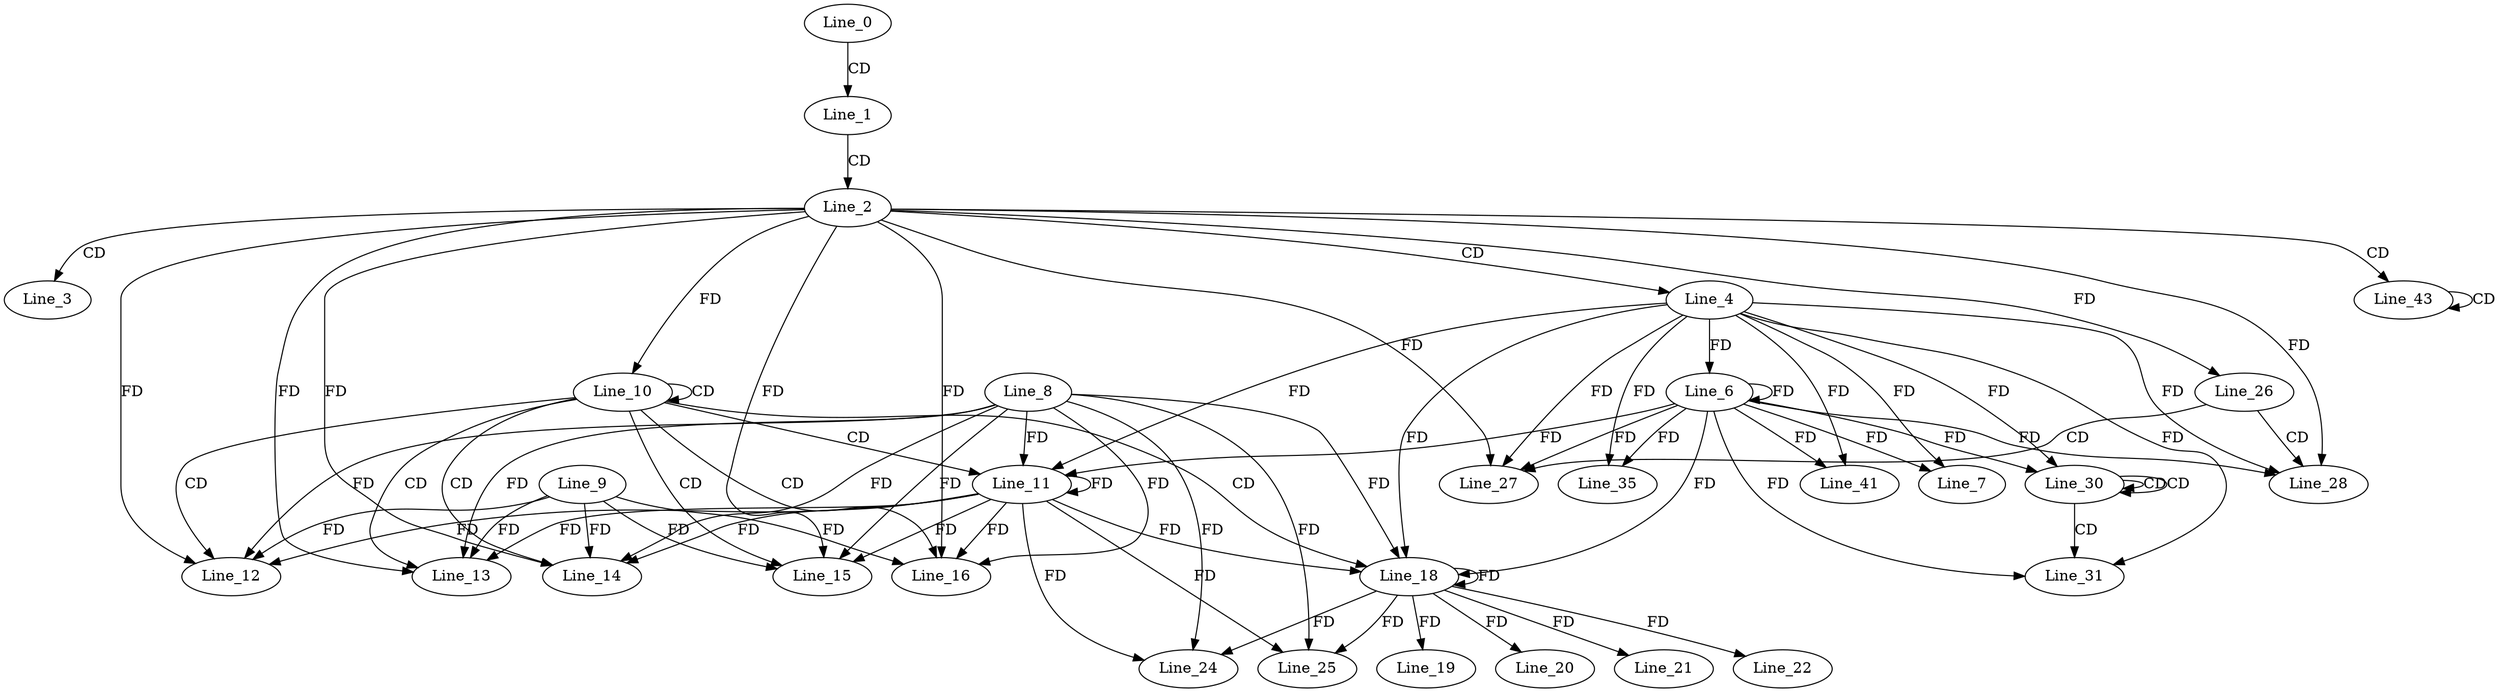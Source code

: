 digraph G {
  Line_0;
  Line_1;
  Line_2;
  Line_3;
  Line_4;
  Line_6;
  Line_6;
  Line_7;
  Line_10;
  Line_10;
  Line_10;
  Line_10;
  Line_10;
  Line_11;
  Line_8;
  Line_11;
  Line_12;
  Line_9;
  Line_12;
  Line_12;
  Line_13;
  Line_13;
  Line_13;
  Line_14;
  Line_14;
  Line_14;
  Line_15;
  Line_15;
  Line_15;
  Line_16;
  Line_16;
  Line_16;
  Line_18;
  Line_18;
  Line_19;
  Line_19;
  Line_19;
  Line_20;
  Line_20;
  Line_20;
  Line_21;
  Line_21;
  Line_21;
  Line_22;
  Line_22;
  Line_22;
  Line_24;
  Line_25;
  Line_26;
  Line_26;
  Line_27;
  Line_27;
  Line_28;
  Line_30;
  Line_30;
  Line_30;
  Line_31;
  Line_35;
  Line_41;
  Line_43;
  Line_43;
  Line_43;
  Line_0 -> Line_1 [ label="CD" ];
  Line_1 -> Line_2 [ label="CD" ];
  Line_2 -> Line_3 [ label="CD" ];
  Line_2 -> Line_4 [ label="CD" ];
  Line_4 -> Line_6 [ label="FD" ];
  Line_6 -> Line_6 [ label="FD" ];
  Line_4 -> Line_7 [ label="FD" ];
  Line_6 -> Line_7 [ label="FD" ];
  Line_2 -> Line_10 [ label="FD" ];
  Line_10 -> Line_10 [ label="CD" ];
  Line_10 -> Line_11 [ label="CD" ];
  Line_8 -> Line_11 [ label="FD" ];
  Line_11 -> Line_11 [ label="FD" ];
  Line_4 -> Line_11 [ label="FD" ];
  Line_6 -> Line_11 [ label="FD" ];
  Line_10 -> Line_12 [ label="CD" ];
  Line_8 -> Line_12 [ label="FD" ];
  Line_11 -> Line_12 [ label="FD" ];
  Line_9 -> Line_12 [ label="FD" ];
  Line_2 -> Line_12 [ label="FD" ];
  Line_10 -> Line_13 [ label="CD" ];
  Line_8 -> Line_13 [ label="FD" ];
  Line_11 -> Line_13 [ label="FD" ];
  Line_9 -> Line_13 [ label="FD" ];
  Line_2 -> Line_13 [ label="FD" ];
  Line_10 -> Line_14 [ label="CD" ];
  Line_8 -> Line_14 [ label="FD" ];
  Line_11 -> Line_14 [ label="FD" ];
  Line_9 -> Line_14 [ label="FD" ];
  Line_2 -> Line_14 [ label="FD" ];
  Line_10 -> Line_15 [ label="CD" ];
  Line_8 -> Line_15 [ label="FD" ];
  Line_11 -> Line_15 [ label="FD" ];
  Line_9 -> Line_15 [ label="FD" ];
  Line_2 -> Line_15 [ label="FD" ];
  Line_10 -> Line_16 [ label="CD" ];
  Line_8 -> Line_16 [ label="FD" ];
  Line_11 -> Line_16 [ label="FD" ];
  Line_9 -> Line_16 [ label="FD" ];
  Line_2 -> Line_16 [ label="FD" ];
  Line_10 -> Line_18 [ label="CD" ];
  Line_8 -> Line_18 [ label="FD" ];
  Line_11 -> Line_18 [ label="FD" ];
  Line_18 -> Line_18 [ label="FD" ];
  Line_4 -> Line_18 [ label="FD" ];
  Line_6 -> Line_18 [ label="FD" ];
  Line_18 -> Line_19 [ label="FD" ];
  Line_18 -> Line_20 [ label="FD" ];
  Line_18 -> Line_21 [ label="FD" ];
  Line_18 -> Line_22 [ label="FD" ];
  Line_8 -> Line_24 [ label="FD" ];
  Line_11 -> Line_24 [ label="FD" ];
  Line_18 -> Line_24 [ label="FD" ];
  Line_8 -> Line_25 [ label="FD" ];
  Line_11 -> Line_25 [ label="FD" ];
  Line_18 -> Line_25 [ label="FD" ];
  Line_2 -> Line_26 [ label="FD" ];
  Line_26 -> Line_27 [ label="CD" ];
  Line_4 -> Line_27 [ label="FD" ];
  Line_6 -> Line_27 [ label="FD" ];
  Line_2 -> Line_27 [ label="FD" ];
  Line_26 -> Line_28 [ label="CD" ];
  Line_2 -> Line_28 [ label="FD" ];
  Line_4 -> Line_28 [ label="FD" ];
  Line_6 -> Line_28 [ label="FD" ];
  Line_30 -> Line_30 [ label="CD" ];
  Line_30 -> Line_30 [ label="CD" ];
  Line_4 -> Line_30 [ label="FD" ];
  Line_6 -> Line_30 [ label="FD" ];
  Line_30 -> Line_31 [ label="CD" ];
  Line_4 -> Line_31 [ label="FD" ];
  Line_6 -> Line_31 [ label="FD" ];
  Line_4 -> Line_35 [ label="FD" ];
  Line_6 -> Line_35 [ label="FD" ];
  Line_4 -> Line_41 [ label="FD" ];
  Line_6 -> Line_41 [ label="FD" ];
  Line_2 -> Line_43 [ label="CD" ];
  Line_43 -> Line_43 [ label="CD" ];
}

